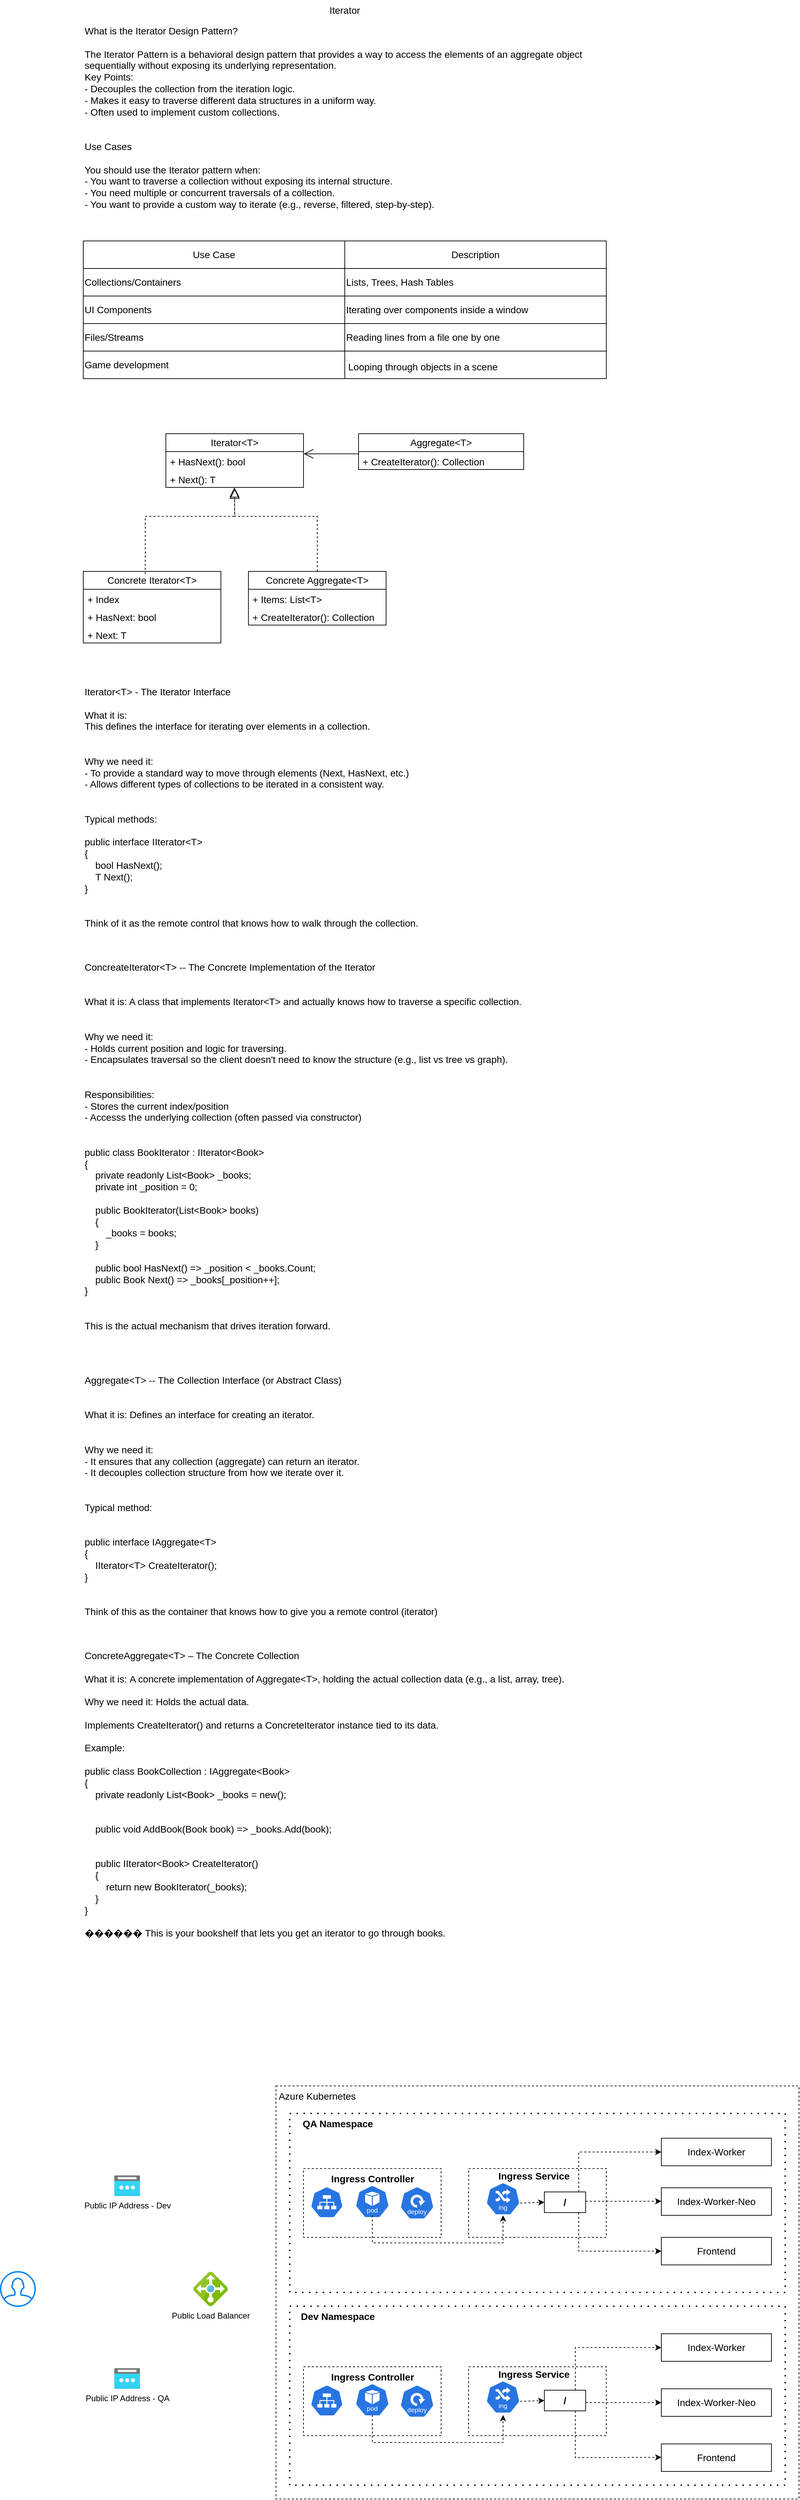 <mxfile version="28.2.1">
  <diagram name="Page-1" id="oCdV6AftA0xOqmWGUbir">
    <mxGraphModel dx="1884" dy="570" grid="1" gridSize="10" guides="1" tooltips="1" connect="1" arrows="1" fold="1" page="1" pageScale="1" pageWidth="850" pageHeight="1100" math="0" shadow="0">
      <root>
        <mxCell id="0" />
        <mxCell id="1" parent="0" />
        <mxCell id="H-K8lQoIFdCgpRTtP1Ap-5" value="" style="rounded=0;whiteSpace=wrap;html=1;fillColor=none;dashed=1;" vertex="1" parent="1">
          <mxGeometry x="320" y="3080" width="760" height="600" as="geometry" />
        </mxCell>
        <mxCell id="H-K8lQoIFdCgpRTtP1Ap-24" value="" style="rounded=0;whiteSpace=wrap;html=1;fillColor=none;dashed=1;dashPattern=1 4;strokeWidth=2;" vertex="1" parent="1">
          <mxGeometry x="340" y="3400" width="720" height="260" as="geometry" />
        </mxCell>
        <mxCell id="H-K8lQoIFdCgpRTtP1Ap-11" value="" style="rounded=0;whiteSpace=wrap;html=1;fillColor=none;dashed=1;" vertex="1" parent="1">
          <mxGeometry x="600" y="3488" width="200" height="100" as="geometry" />
        </mxCell>
        <mxCell id="u4ihdpOaRvYE82nhLXIy-1" value="What is the Iterator Design Pattern?&#xa;&#xa;The Iterator Pattern is a behavioral design pattern that provides a way to access the elements of an aggregate object sequentially without exposing its underlying representation.&#xa;Key Points:&#xa;- Decouples the collection from the iteration logic.&#xa;- Makes it easy to traverse different data structures in a uniform way.&#xa;- Often used to implement custom collections.&#xa;&#xa;&#xa;Use Cases&#xa;&#xa;You should use the Iterator pattern when:&#xa;- You want to traverse a collection without exposing its internal structure.&#xa;- You need multiple or concurrent traversals of a collection.&#xa;- You want to provide a custom way to iterate (e.g., reverse, filtered, step-by-step)." style="text;whiteSpace=wrap;fontSize=14;" parent="1" vertex="1">
          <mxGeometry x="40" y="80" width="800" height="280" as="geometry" />
        </mxCell>
        <mxCell id="u4ihdpOaRvYE82nhLXIy-2" value="&lt;font style=&quot;font-size: 14px;&quot;&gt;Iterator&lt;/font&gt;" style="text;html=1;align=center;verticalAlign=middle;whiteSpace=wrap;rounded=0;" parent="1" vertex="1">
          <mxGeometry x="360" y="50" width="120" height="30" as="geometry" />
        </mxCell>
        <mxCell id="u4ihdpOaRvYE82nhLXIy-35" value="" style="shape=table;startSize=0;container=1;collapsible=0;childLayout=tableLayout;" parent="1" vertex="1">
          <mxGeometry x="40" y="400" width="760" height="200" as="geometry" />
        </mxCell>
        <mxCell id="u4ihdpOaRvYE82nhLXIy-36" value="" style="shape=tableRow;horizontal=0;startSize=0;swimlaneHead=0;swimlaneBody=0;strokeColor=inherit;top=0;left=0;bottom=0;right=0;collapsible=0;dropTarget=0;fillColor=none;points=[[0,0.5],[1,0.5]];portConstraint=eastwest;" parent="u4ihdpOaRvYE82nhLXIy-35" vertex="1">
          <mxGeometry width="760" height="40" as="geometry" />
        </mxCell>
        <mxCell id="u4ihdpOaRvYE82nhLXIy-37" value="&lt;font style=&quot;font-size: 14px;&quot;&gt;Use Case&lt;/font&gt;" style="shape=partialRectangle;html=1;whiteSpace=wrap;connectable=0;strokeColor=inherit;overflow=hidden;fillColor=none;top=0;left=0;bottom=0;right=0;pointerEvents=1;" parent="u4ihdpOaRvYE82nhLXIy-36" vertex="1">
          <mxGeometry width="380" height="40" as="geometry">
            <mxRectangle width="380" height="40" as="alternateBounds" />
          </mxGeometry>
        </mxCell>
        <mxCell id="u4ihdpOaRvYE82nhLXIy-38" value="&lt;font style=&quot;font-size: 14px;&quot;&gt;Description&lt;/font&gt;" style="shape=partialRectangle;html=1;whiteSpace=wrap;connectable=0;strokeColor=inherit;overflow=hidden;fillColor=none;top=0;left=0;bottom=0;right=0;pointerEvents=1;" parent="u4ihdpOaRvYE82nhLXIy-36" vertex="1">
          <mxGeometry x="380" width="380" height="40" as="geometry">
            <mxRectangle width="380" height="40" as="alternateBounds" />
          </mxGeometry>
        </mxCell>
        <mxCell id="u4ihdpOaRvYE82nhLXIy-39" value="" style="shape=tableRow;horizontal=0;startSize=0;swimlaneHead=0;swimlaneBody=0;strokeColor=inherit;top=0;left=0;bottom=0;right=0;collapsible=0;dropTarget=0;fillColor=none;points=[[0,0.5],[1,0.5]];portConstraint=eastwest;" parent="u4ihdpOaRvYE82nhLXIy-35" vertex="1">
          <mxGeometry y="40" width="760" height="40" as="geometry" />
        </mxCell>
        <mxCell id="u4ihdpOaRvYE82nhLXIy-40" value="Collections/Containers" style="shape=partialRectangle;html=1;whiteSpace=wrap;connectable=0;strokeColor=inherit;overflow=hidden;fillColor=none;top=0;left=0;bottom=0;right=0;pointerEvents=1;align=left;fontSize=14;" parent="u4ihdpOaRvYE82nhLXIy-39" vertex="1">
          <mxGeometry width="380" height="40" as="geometry">
            <mxRectangle width="380" height="40" as="alternateBounds" />
          </mxGeometry>
        </mxCell>
        <mxCell id="u4ihdpOaRvYE82nhLXIy-41" value="Lists, Trees, Hash Tables" style="shape=partialRectangle;html=1;whiteSpace=wrap;connectable=0;strokeColor=inherit;overflow=hidden;fillColor=none;top=0;left=0;bottom=0;right=0;pointerEvents=1;align=left;fontSize=14;" parent="u4ihdpOaRvYE82nhLXIy-39" vertex="1">
          <mxGeometry x="380" width="380" height="40" as="geometry">
            <mxRectangle width="380" height="40" as="alternateBounds" />
          </mxGeometry>
        </mxCell>
        <mxCell id="u4ihdpOaRvYE82nhLXIy-42" value="" style="shape=tableRow;horizontal=0;startSize=0;swimlaneHead=0;swimlaneBody=0;strokeColor=inherit;top=0;left=0;bottom=0;right=0;collapsible=0;dropTarget=0;fillColor=none;points=[[0,0.5],[1,0.5]];portConstraint=eastwest;" parent="u4ihdpOaRvYE82nhLXIy-35" vertex="1">
          <mxGeometry y="80" width="760" height="40" as="geometry" />
        </mxCell>
        <mxCell id="u4ihdpOaRvYE82nhLXIy-43" value="UI Components" style="shape=partialRectangle;html=1;whiteSpace=wrap;connectable=0;strokeColor=inherit;overflow=hidden;fillColor=none;top=0;left=0;bottom=0;right=0;pointerEvents=1;align=left;fontSize=14;" parent="u4ihdpOaRvYE82nhLXIy-42" vertex="1">
          <mxGeometry width="380" height="40" as="geometry">
            <mxRectangle width="380" height="40" as="alternateBounds" />
          </mxGeometry>
        </mxCell>
        <mxCell id="u4ihdpOaRvYE82nhLXIy-44" value="Iterating over components inside a window" style="shape=partialRectangle;html=1;whiteSpace=wrap;connectable=0;strokeColor=inherit;overflow=hidden;fillColor=none;top=0;left=0;bottom=0;right=0;pointerEvents=1;align=left;fontSize=14;" parent="u4ihdpOaRvYE82nhLXIy-42" vertex="1">
          <mxGeometry x="380" width="380" height="40" as="geometry">
            <mxRectangle width="380" height="40" as="alternateBounds" />
          </mxGeometry>
        </mxCell>
        <mxCell id="u4ihdpOaRvYE82nhLXIy-45" value="" style="shape=tableRow;horizontal=0;startSize=0;swimlaneHead=0;swimlaneBody=0;strokeColor=inherit;top=0;left=0;bottom=0;right=0;collapsible=0;dropTarget=0;fillColor=none;points=[[0,0.5],[1,0.5]];portConstraint=eastwest;" parent="u4ihdpOaRvYE82nhLXIy-35" vertex="1">
          <mxGeometry y="120" width="760" height="40" as="geometry" />
        </mxCell>
        <mxCell id="u4ihdpOaRvYE82nhLXIy-46" value="Files/Streams" style="shape=partialRectangle;html=1;whiteSpace=wrap;connectable=0;strokeColor=inherit;overflow=hidden;fillColor=none;top=0;left=0;bottom=0;right=0;pointerEvents=1;align=left;fontSize=14;" parent="u4ihdpOaRvYE82nhLXIy-45" vertex="1">
          <mxGeometry width="380" height="40" as="geometry">
            <mxRectangle width="380" height="40" as="alternateBounds" />
          </mxGeometry>
        </mxCell>
        <mxCell id="u4ihdpOaRvYE82nhLXIy-47" value="Reading lines from a file one by one" style="shape=partialRectangle;html=1;whiteSpace=wrap;connectable=0;strokeColor=inherit;overflow=hidden;fillColor=none;top=0;left=0;bottom=0;right=0;pointerEvents=1;align=left;fontSize=14;" parent="u4ihdpOaRvYE82nhLXIy-45" vertex="1">
          <mxGeometry x="380" width="380" height="40" as="geometry">
            <mxRectangle width="380" height="40" as="alternateBounds" />
          </mxGeometry>
        </mxCell>
        <mxCell id="u4ihdpOaRvYE82nhLXIy-48" value="" style="shape=tableRow;horizontal=0;startSize=0;swimlaneHead=0;swimlaneBody=0;strokeColor=inherit;top=0;left=0;bottom=0;right=0;collapsible=0;dropTarget=0;fillColor=none;points=[[0,0.5],[1,0.5]];portConstraint=eastwest;" parent="u4ihdpOaRvYE82nhLXIy-35" vertex="1">
          <mxGeometry y="160" width="760" height="40" as="geometry" />
        </mxCell>
        <mxCell id="u4ihdpOaRvYE82nhLXIy-49" value="Game development" style="shape=partialRectangle;html=1;whiteSpace=wrap;connectable=0;strokeColor=inherit;overflow=hidden;fillColor=none;top=0;left=0;bottom=0;right=0;pointerEvents=1;align=left;fontSize=14;" parent="u4ihdpOaRvYE82nhLXIy-48" vertex="1">
          <mxGeometry width="380" height="40" as="geometry">
            <mxRectangle width="380" height="40" as="alternateBounds" />
          </mxGeometry>
        </mxCell>
        <mxCell id="u4ihdpOaRvYE82nhLXIy-50" value="&lt;table&gt;&lt;tbody&gt;&lt;tr&gt;&lt;td data-col-size=&quot;sm&quot; data-end=&quot;1378&quot; data-start=&quot;1334&quot;&gt;&lt;/td&gt;&lt;/tr&gt;&lt;/tbody&gt;&lt;/table&gt;&lt;table&gt;&lt;tbody&gt;&lt;tr&gt;&lt;td data-col-size=&quot;md&quot; data-end=&quot;1430&quot; data-start=&quot;1378&quot;&gt;Looping through objects in a scene&lt;/td&gt;&lt;/tr&gt;&lt;/tbody&gt;&lt;/table&gt;" style="shape=partialRectangle;html=1;whiteSpace=wrap;connectable=0;strokeColor=inherit;overflow=hidden;fillColor=none;top=0;left=0;bottom=0;right=0;pointerEvents=1;align=left;fontSize=14;" parent="u4ihdpOaRvYE82nhLXIy-48" vertex="1">
          <mxGeometry x="380" width="380" height="40" as="geometry">
            <mxRectangle width="380" height="40" as="alternateBounds" />
          </mxGeometry>
        </mxCell>
        <mxCell id="u4ihdpOaRvYE82nhLXIy-51" value="Iterator&amp;lt;T&amp;gt;" style="swimlane;fontStyle=0;childLayout=stackLayout;horizontal=1;startSize=26;fillColor=none;horizontalStack=0;resizeParent=1;resizeParentMax=0;resizeLast=0;collapsible=1;marginBottom=0;whiteSpace=wrap;html=1;fontSize=14;" parent="1" vertex="1">
          <mxGeometry x="160" y="680" width="200" height="78" as="geometry" />
        </mxCell>
        <mxCell id="u4ihdpOaRvYE82nhLXIy-52" value="+ HasNext(): bool" style="text;strokeColor=none;fillColor=none;align=left;verticalAlign=top;spacingLeft=4;spacingRight=4;overflow=hidden;rotatable=0;points=[[0,0.5],[1,0.5]];portConstraint=eastwest;whiteSpace=wrap;html=1;fontSize=14;" parent="u4ihdpOaRvYE82nhLXIy-51" vertex="1">
          <mxGeometry y="26" width="200" height="26" as="geometry" />
        </mxCell>
        <mxCell id="u4ihdpOaRvYE82nhLXIy-53" value="+ Next(): T" style="text;strokeColor=none;fillColor=none;align=left;verticalAlign=top;spacingLeft=4;spacingRight=4;overflow=hidden;rotatable=0;points=[[0,0.5],[1,0.5]];portConstraint=eastwest;whiteSpace=wrap;html=1;fontSize=14;" parent="u4ihdpOaRvYE82nhLXIy-51" vertex="1">
          <mxGeometry y="52" width="200" height="26" as="geometry" />
        </mxCell>
        <mxCell id="u4ihdpOaRvYE82nhLXIy-55" value="&lt;font style=&quot;font-size: 14px;&quot;&gt;Aggregate&amp;lt;T&amp;gt;&lt;/font&gt;" style="swimlane;fontStyle=0;childLayout=stackLayout;horizontal=1;startSize=26;fillColor=none;horizontalStack=0;resizeParent=1;resizeParentMax=0;resizeLast=0;collapsible=1;marginBottom=0;whiteSpace=wrap;html=1;" parent="1" vertex="1">
          <mxGeometry x="440" y="680" width="240" height="52" as="geometry" />
        </mxCell>
        <mxCell id="u4ihdpOaRvYE82nhLXIy-56" value="&lt;font style=&quot;font-size: 14px;&quot;&gt;+ CreateIterator(): Collection&lt;/font&gt;" style="text;strokeColor=none;fillColor=none;align=left;verticalAlign=top;spacingLeft=4;spacingRight=4;overflow=hidden;rotatable=0;points=[[0,0.5],[1,0.5]];portConstraint=eastwest;whiteSpace=wrap;html=1;" parent="u4ihdpOaRvYE82nhLXIy-55" vertex="1">
          <mxGeometry y="26" width="240" height="26" as="geometry" />
        </mxCell>
        <mxCell id="u4ihdpOaRvYE82nhLXIy-59" value="Concrete Iterator&amp;lt;T&amp;gt;" style="swimlane;fontStyle=0;childLayout=stackLayout;horizontal=1;startSize=26;fillColor=none;horizontalStack=0;resizeParent=1;resizeParentMax=0;resizeLast=0;collapsible=1;marginBottom=0;whiteSpace=wrap;html=1;fontSize=14;" parent="1" vertex="1">
          <mxGeometry x="40" y="880" width="200" height="104" as="geometry" />
        </mxCell>
        <mxCell id="u4ihdpOaRvYE82nhLXIy-60" value="+ Index" style="text;strokeColor=none;fillColor=none;align=left;verticalAlign=top;spacingLeft=4;spacingRight=4;overflow=hidden;rotatable=0;points=[[0,0.5],[1,0.5]];portConstraint=eastwest;whiteSpace=wrap;html=1;fontSize=14;" parent="u4ihdpOaRvYE82nhLXIy-59" vertex="1">
          <mxGeometry y="26" width="200" height="26" as="geometry" />
        </mxCell>
        <mxCell id="u4ihdpOaRvYE82nhLXIy-61" value="+ HasNext: bool" style="text;strokeColor=none;fillColor=none;align=left;verticalAlign=top;spacingLeft=4;spacingRight=4;overflow=hidden;rotatable=0;points=[[0,0.5],[1,0.5]];portConstraint=eastwest;whiteSpace=wrap;html=1;fontSize=14;" parent="u4ihdpOaRvYE82nhLXIy-59" vertex="1">
          <mxGeometry y="52" width="200" height="26" as="geometry" />
        </mxCell>
        <mxCell id="u4ihdpOaRvYE82nhLXIy-62" value="+ Next: T" style="text;strokeColor=none;fillColor=none;align=left;verticalAlign=top;spacingLeft=4;spacingRight=4;overflow=hidden;rotatable=0;points=[[0,0.5],[1,0.5]];portConstraint=eastwest;whiteSpace=wrap;html=1;fontSize=14;" parent="u4ihdpOaRvYE82nhLXIy-59" vertex="1">
          <mxGeometry y="78" width="200" height="26" as="geometry" />
        </mxCell>
        <mxCell id="u4ihdpOaRvYE82nhLXIy-63" value="&lt;font style=&quot;font-size: 14px;&quot;&gt;Concrete Aggregate&amp;lt;T&amp;gt;&lt;/font&gt;" style="swimlane;fontStyle=0;childLayout=stackLayout;horizontal=1;startSize=26;fillColor=none;horizontalStack=0;resizeParent=1;resizeParentMax=0;resizeLast=0;collapsible=1;marginBottom=0;whiteSpace=wrap;html=1;" parent="1" vertex="1">
          <mxGeometry x="280" y="880" width="200" height="78" as="geometry" />
        </mxCell>
        <mxCell id="u4ihdpOaRvYE82nhLXIy-64" value="+ Items: List&amp;lt;T&amp;gt;" style="text;strokeColor=none;fillColor=none;align=left;verticalAlign=top;spacingLeft=4;spacingRight=4;overflow=hidden;rotatable=0;points=[[0,0.5],[1,0.5]];portConstraint=eastwest;whiteSpace=wrap;html=1;fontSize=14;" parent="u4ihdpOaRvYE82nhLXIy-63" vertex="1">
          <mxGeometry y="26" width="200" height="26" as="geometry" />
        </mxCell>
        <mxCell id="u4ihdpOaRvYE82nhLXIy-65" value="+ CreateIterator(): Collection" style="text;strokeColor=none;fillColor=none;align=left;verticalAlign=top;spacingLeft=4;spacingRight=4;overflow=hidden;rotatable=0;points=[[0,0.5],[1,0.5]];portConstraint=eastwest;whiteSpace=wrap;html=1;fontSize=14;" parent="u4ihdpOaRvYE82nhLXIy-63" vertex="1">
          <mxGeometry y="52" width="200" height="26" as="geometry" />
        </mxCell>
        <mxCell id="u4ihdpOaRvYE82nhLXIy-67" value="" style="endArrow=block;dashed=1;endFill=0;endSize=12;html=1;rounded=0;entryX=0.498;entryY=0.846;entryDx=0;entryDy=0;entryPerimeter=0;" parent="1" edge="1">
          <mxGeometry width="160" relative="1" as="geometry">
            <mxPoint x="130" y="884" as="sourcePoint" />
            <mxPoint x="259.6" y="757.996" as="targetPoint" />
            <Array as="points">
              <mxPoint x="130" y="800" />
              <mxPoint x="260" y="800" />
            </Array>
          </mxGeometry>
        </mxCell>
        <mxCell id="u4ihdpOaRvYE82nhLXIy-68" value="" style="endArrow=block;dashed=1;endFill=0;endSize=12;html=1;rounded=0;exitX=0.5;exitY=0;exitDx=0;exitDy=0;" parent="1" source="u4ihdpOaRvYE82nhLXIy-63" edge="1">
          <mxGeometry width="160" relative="1" as="geometry">
            <mxPoint x="350" y="790" as="sourcePoint" />
            <mxPoint x="260" y="760" as="targetPoint" />
            <Array as="points">
              <mxPoint x="380" y="800" />
              <mxPoint x="260" y="800" />
            </Array>
          </mxGeometry>
        </mxCell>
        <mxCell id="u4ihdpOaRvYE82nhLXIy-69" value="" style="endArrow=open;endFill=1;endSize=12;html=1;rounded=0;exitX=0.002;exitY=0.123;exitDx=0;exitDy=0;exitPerimeter=0;entryX=1.002;entryY=0.123;entryDx=0;entryDy=0;entryPerimeter=0;" parent="1" source="u4ihdpOaRvYE82nhLXIy-56" target="u4ihdpOaRvYE82nhLXIy-52" edge="1">
          <mxGeometry width="160" relative="1" as="geometry">
            <mxPoint x="350" y="790" as="sourcePoint" />
            <mxPoint x="510" y="790" as="targetPoint" />
          </mxGeometry>
        </mxCell>
        <mxCell id="u4ihdpOaRvYE82nhLXIy-70" value="Iterator&lt;T&gt; - The Iterator Interface &#xa;&#xa;What it is:&#xa;This defines the interface for iterating over elements in a collection.&#xa;&#xa;&#xa;Why we need it:&#xa;- To provide a standard way to move through elements (Next, HasNext, etc.)&#xa;- Allows different types of collections to be iterated in a consistent way.&#xa;&#xa;&#xa;Typical methods:&#xa;&#xa;public interface IIterator&lt;T&gt;&#xa;{&#xa;    bool HasNext();&#xa;    T Next();&#xa;}&#xa;&#xa;&#xa;Think of it as the remote control that knows how to walk through the collection." style="text;whiteSpace=wrap;fontSize=14;" parent="1" vertex="1">
          <mxGeometry x="40" y="1040" width="800" height="400" as="geometry" />
        </mxCell>
        <mxCell id="u4ihdpOaRvYE82nhLXIy-71" value="ConcreateIterator&lt;T&gt; -- The Concrete Implementation of the Iterator &#xa;&#xa;&#xa;What it is: A class that implements Iterator&lt;T&gt; and actually knows how to traverse a specific collection.&#xa;&#xa;&#xa;Why we need it:&#xa;- Holds current position and logic for traversing.&#xa;- Encapsulates traversal so the client doesn&#39;t need to know the structure (e.g., list vs tree vs graph).&#xa;&#xa;&#xa;Responsibilities:&#xa;- Stores the current index/position&#xa;- Accesss the underlying collection (often passed via constructor)&#xa;&#xa;&#xa;public class BookIterator : IIterator&lt;Book&gt; &#xa;{&#xa;    private readonly List&lt;Book&gt; _books;&#xa;    private int _position = 0; &#xa;    &#xa;    public BookIterator(List&lt;Book&gt; books) &#xa;    {&#xa;        _books = books;&#xa;    }&#xa;    &#xa;    public bool HasNext() =&gt; _position &lt; _books.Count;&#xa;    public Book Next() =&gt; _books[_position++];    &#xa;}&#xa;&#xa;&#xa;This is the actual mechanism that drives iteration forward." style="text;whiteSpace=wrap;fontSize=14;" parent="1" vertex="1">
          <mxGeometry x="40" y="1440" width="760" height="560" as="geometry" />
        </mxCell>
        <mxCell id="u4ihdpOaRvYE82nhLXIy-72" value="Aggregate&lt;T&gt; -- The Collection Interface (or Abstract Class)&#xa;&#xa;&#xa;What it is: Defines an interface for creating an iterator.&#xa;&#xa;&#xa;Why we need it: &#xa;- It ensures that any collection (aggregate) can return an iterator.&#xa;- It decouples collection structure from how we iterate over it.&#xa;&#xa;&#xa;Typical method:&#xa;&#xa;&#xa;public interface IAggregate&lt;T&gt; &#xa;{&#xa;    IIterator&lt;T&gt; CreateIterator();&#xa;}&#xa;&#xa;&#xa;Think of this as the container that knows how to give you a remote control (iterator)" style="text;whiteSpace=wrap;fontSize=14;" parent="1" vertex="1">
          <mxGeometry x="40" y="2040" width="760" height="360" as="geometry" />
        </mxCell>
        <mxCell id="u4ihdpOaRvYE82nhLXIy-73" value="ConcreteAggregate&lt;T&gt; – The Concrete Collection&#xa;&#xa;What it is: A concrete implementation of Aggregate&lt;T&gt;, holding the actual collection data (e.g., a list, array, tree).&#xa;&#xa;Why we need it: Holds the actual data.&#xa;&#xa;Implements CreateIterator() and returns a ConcreteIterator instance tied to its data.&#xa;&#xa;Example:&#xa;&#xa;public class BookCollection : IAggregate&lt;Book&gt;&#xa;{&#xa;    private readonly List&lt;Book&gt; _books = new();&#xa;&#xa;&#xa;    public void AddBook(Book book) =&gt; _books.Add(book);&#xa;&#xa;&#xa;    public IIterator&lt;Book&gt; CreateIterator()&#xa;    {&#xa;        return new BookIterator(_books);&#xa;    }&#xa;}&#xa;&#xa;������ This is your bookshelf that lets you get an iterator to go through books." style="text;whiteSpace=wrap;fontSize=14;" parent="1" vertex="1">
          <mxGeometry x="40" y="2440" width="800" height="440" as="geometry" />
        </mxCell>
        <mxCell id="H-K8lQoIFdCgpRTtP1Ap-1" value="" style="html=1;verticalLabelPosition=bottom;align=center;labelBackgroundColor=#ffffff;verticalAlign=top;strokeWidth=2;strokeColor=#0080F0;shadow=0;dashed=0;shape=mxgraph.ios7.icons.user;" vertex="1" parent="1">
          <mxGeometry x="-80" y="3350" width="50" height="50" as="geometry" />
        </mxCell>
        <mxCell id="H-K8lQoIFdCgpRTtP1Ap-2" value="Public IP Address - Dev" style="image;aspect=fixed;html=1;points=[];align=center;fontSize=12;image=img/lib/azure2/networking/Public_IP_Addresses.svg;" vertex="1" parent="1">
          <mxGeometry x="85" y="3210" width="37.5" height="30" as="geometry" />
        </mxCell>
        <mxCell id="H-K8lQoIFdCgpRTtP1Ap-3" value="Public IP Address - QA" style="image;aspect=fixed;html=1;points=[];align=center;fontSize=12;image=img/lib/azure2/networking/Public_IP_Addresses.svg;" vertex="1" parent="1">
          <mxGeometry x="85" y="3490" width="37.5" height="30" as="geometry" />
        </mxCell>
        <mxCell id="H-K8lQoIFdCgpRTtP1Ap-4" value="Public Load Balancer" style="image;sketch=0;aspect=fixed;html=1;points=[];align=center;fontSize=12;image=img/lib/mscae/Load_Balancer_feature.svg;" vertex="1" parent="1">
          <mxGeometry x="200" y="3350" width="50" height="50" as="geometry" />
        </mxCell>
        <mxCell id="H-K8lQoIFdCgpRTtP1Ap-6" value="" style="rounded=0;whiteSpace=wrap;html=1;fillColor=none;dashed=1;" vertex="1" parent="1">
          <mxGeometry x="360" y="3488" width="200" height="100" as="geometry" />
        </mxCell>
        <mxCell id="H-K8lQoIFdCgpRTtP1Ap-7" value="" style="aspect=fixed;sketch=0;html=1;dashed=0;whitespace=wrap;verticalLabelPosition=bottom;verticalAlign=top;fillColor=#2875E2;strokeColor=#ffffff;points=[[0.005,0.63,0],[0.1,0.2,0],[0.9,0.2,0],[0.5,0,0],[0.995,0.63,0],[0.72,0.99,0],[0.5,1,0],[0.28,0.99,0]];shape=mxgraph.kubernetes.icon2;prIcon=svc" vertex="1" parent="1">
          <mxGeometry x="370" y="3514" width="47.91" height="46" as="geometry" />
        </mxCell>
        <mxCell id="H-K8lQoIFdCgpRTtP1Ap-8" value="" style="aspect=fixed;sketch=0;html=1;dashed=0;whitespace=wrap;verticalLabelPosition=bottom;verticalAlign=top;fillColor=#2875E2;strokeColor=#ffffff;points=[[0.005,0.63,0],[0.1,0.2,0],[0.9,0.2,0],[0.5,0,0],[0.995,0.63,0],[0.72,0.99,0],[0.5,1,0],[0.28,0.99,0]];shape=mxgraph.kubernetes.icon2;kubernetesLabel=1;prIcon=pod" vertex="1" parent="1">
          <mxGeometry x="435" y="3512" width="50" height="48" as="geometry" />
        </mxCell>
        <mxCell id="H-K8lQoIFdCgpRTtP1Ap-9" value="" style="aspect=fixed;sketch=0;html=1;dashed=0;whitespace=wrap;verticalLabelPosition=bottom;verticalAlign=top;fillColor=#2875E2;strokeColor=#ffffff;points=[[0.005,0.63,0],[0.1,0.2,0],[0.9,0.2,0],[0.5,0,0],[0.995,0.63,0],[0.72,0.99,0],[0.5,1,0],[0.28,0.99,0]];shape=mxgraph.kubernetes.icon2;kubernetesLabel=1;prIcon=deploy" vertex="1" parent="1">
          <mxGeometry x="500" y="3514" width="50" height="48" as="geometry" />
        </mxCell>
        <mxCell id="H-K8lQoIFdCgpRTtP1Ap-10" value="" style="aspect=fixed;sketch=0;html=1;dashed=0;whitespace=wrap;verticalLabelPosition=bottom;verticalAlign=top;fillColor=#2875E2;strokeColor=#ffffff;points=[[0.005,0.63,0],[0.1,0.2,0],[0.9,0.2,0],[0.5,0,0],[0.995,0.63,0],[0.72,0.99,0],[0.5,1,0],[0.28,0.99,0]];shape=mxgraph.kubernetes.icon2;kubernetesLabel=1;prIcon=ing" vertex="1" parent="1">
          <mxGeometry x="625" y="3508" width="50" height="48" as="geometry" />
        </mxCell>
        <mxCell id="H-K8lQoIFdCgpRTtP1Ap-12" value="&lt;b&gt;&lt;font style=&quot;font-size: 14px;&quot;&gt;Ingress Controller&lt;/font&gt;&lt;/b&gt;" style="text;html=1;align=center;verticalAlign=middle;whiteSpace=wrap;rounded=0;" vertex="1" parent="1">
          <mxGeometry x="387.5" y="3488" width="145" height="30" as="geometry" />
        </mxCell>
        <mxCell id="H-K8lQoIFdCgpRTtP1Ap-13" value="&lt;b&gt;&lt;font style=&quot;font-size: 14px;&quot;&gt;Ingress Service&lt;/font&gt;&lt;/b&gt;" style="text;html=1;align=center;verticalAlign=middle;whiteSpace=wrap;rounded=0;" vertex="1" parent="1">
          <mxGeometry x="640" y="3484" width="110" height="30" as="geometry" />
        </mxCell>
        <mxCell id="H-K8lQoIFdCgpRTtP1Ap-14" value="" style="endArrow=classic;html=1;rounded=0;dashed=1;strokeWidth=1;" edge="1" parent="1">
          <mxGeometry width="50" height="50" relative="1" as="geometry">
            <mxPoint x="460" y="3558" as="sourcePoint" />
            <mxPoint x="650" y="3558" as="targetPoint" />
            <Array as="points">
              <mxPoint x="460" y="3598" />
              <mxPoint x="650" y="3598" />
            </Array>
          </mxGeometry>
        </mxCell>
        <mxCell id="H-K8lQoIFdCgpRTtP1Ap-15" value="&lt;font style=&quot;font-size: 14px;&quot;&gt;&lt;b&gt;/&lt;/b&gt;&lt;/font&gt;" style="rounded=0;whiteSpace=wrap;html=1;" vertex="1" parent="1">
          <mxGeometry x="710" y="3522" width="60" height="30" as="geometry" />
        </mxCell>
        <mxCell id="H-K8lQoIFdCgpRTtP1Ap-16" value="" style="endArrow=classic;html=1;rounded=0;exitX=0.995;exitY=0.63;exitDx=0;exitDy=0;exitPerimeter=0;entryX=0;entryY=0.5;entryDx=0;entryDy=0;dashed=1;" edge="1" parent="1" source="H-K8lQoIFdCgpRTtP1Ap-10" target="H-K8lQoIFdCgpRTtP1Ap-15">
          <mxGeometry width="50" height="50" relative="1" as="geometry">
            <mxPoint x="673" y="3485" as="sourcePoint" />
            <mxPoint x="723" y="3435" as="targetPoint" />
          </mxGeometry>
        </mxCell>
        <mxCell id="H-K8lQoIFdCgpRTtP1Ap-17" value="&lt;font style=&quot;font-size: 14px;&quot;&gt;Azure Kubernetes&lt;/font&gt;" style="text;html=1;align=center;verticalAlign=middle;whiteSpace=wrap;rounded=0;" vertex="1" parent="1">
          <mxGeometry x="320" y="3080" width="120" height="30" as="geometry" />
        </mxCell>
        <mxCell id="H-K8lQoIFdCgpRTtP1Ap-18" value="&lt;font style=&quot;font-size: 14px;&quot;&gt;Index-Worker&lt;/font&gt;" style="rounded=0;whiteSpace=wrap;html=1;" vertex="1" parent="1">
          <mxGeometry x="880" y="3440" width="160" height="40" as="geometry" />
        </mxCell>
        <mxCell id="H-K8lQoIFdCgpRTtP1Ap-19" value="&lt;font style=&quot;font-size: 14px;&quot;&gt;Index-Worker-Neo&lt;/font&gt;" style="rounded=0;whiteSpace=wrap;html=1;" vertex="1" parent="1">
          <mxGeometry x="880" y="3520" width="160" height="40" as="geometry" />
        </mxCell>
        <mxCell id="H-K8lQoIFdCgpRTtP1Ap-20" value="&lt;font style=&quot;font-size: 14px;&quot;&gt;Frontend&lt;/font&gt;" style="rounded=0;whiteSpace=wrap;html=1;" vertex="1" parent="1">
          <mxGeometry x="880" y="3600" width="160" height="40" as="geometry" />
        </mxCell>
        <mxCell id="H-K8lQoIFdCgpRTtP1Ap-21" value="" style="endArrow=classic;html=1;rounded=0;entryX=0;entryY=0.5;entryDx=0;entryDy=0;exitX=0.75;exitY=0;exitDx=0;exitDy=0;dashed=1;" edge="1" parent="1" source="H-K8lQoIFdCgpRTtP1Ap-15" target="H-K8lQoIFdCgpRTtP1Ap-18">
          <mxGeometry width="50" height="50" relative="1" as="geometry">
            <mxPoint x="770" y="3522" as="sourcePoint" />
            <mxPoint x="820" y="3472" as="targetPoint" />
            <Array as="points">
              <mxPoint x="755" y="3460" />
            </Array>
          </mxGeometry>
        </mxCell>
        <mxCell id="H-K8lQoIFdCgpRTtP1Ap-22" value="" style="endArrow=classic;html=1;rounded=0;entryX=0;entryY=0.5;entryDx=0;entryDy=0;dashed=1;" edge="1" parent="1" target="H-K8lQoIFdCgpRTtP1Ap-19">
          <mxGeometry width="50" height="50" relative="1" as="geometry">
            <mxPoint x="770" y="3540" as="sourcePoint" />
            <mxPoint x="820" y="3490" as="targetPoint" />
          </mxGeometry>
        </mxCell>
        <mxCell id="H-K8lQoIFdCgpRTtP1Ap-23" value="" style="endArrow=classic;html=1;rounded=0;entryX=0;entryY=0.5;entryDx=0;entryDy=0;dashed=1;exitX=0.75;exitY=1;exitDx=0;exitDy=0;" edge="1" parent="1" source="H-K8lQoIFdCgpRTtP1Ap-15">
          <mxGeometry width="50" height="50" relative="1" as="geometry">
            <mxPoint x="770" y="3619.5" as="sourcePoint" />
            <mxPoint x="880" y="3619.5" as="targetPoint" />
            <Array as="points">
              <mxPoint x="755" y="3620" />
            </Array>
          </mxGeometry>
        </mxCell>
        <mxCell id="H-K8lQoIFdCgpRTtP1Ap-25" value="&lt;font style=&quot;font-size: 14px;&quot;&gt;&lt;b&gt;Dev Namespace&lt;/b&gt;&lt;/font&gt;" style="text;html=1;align=center;verticalAlign=middle;whiteSpace=wrap;rounded=0;" vertex="1" parent="1">
          <mxGeometry x="340" y="3400" width="140" height="30" as="geometry" />
        </mxCell>
        <mxCell id="H-K8lQoIFdCgpRTtP1Ap-28" value="" style="rounded=0;whiteSpace=wrap;html=1;fillColor=none;dashed=1;dashPattern=1 4;strokeWidth=2;" vertex="1" parent="1">
          <mxGeometry x="340" y="3120" width="720" height="260" as="geometry" />
        </mxCell>
        <mxCell id="H-K8lQoIFdCgpRTtP1Ap-29" value="&lt;font style=&quot;font-size: 14px;&quot;&gt;&lt;b&gt;QA Namespace&lt;/b&gt;&lt;/font&gt;" style="text;html=1;align=center;verticalAlign=middle;whiteSpace=wrap;rounded=0;" vertex="1" parent="1">
          <mxGeometry x="340" y="3120" width="140" height="30" as="geometry" />
        </mxCell>
        <mxCell id="H-K8lQoIFdCgpRTtP1Ap-30" value="" style="rounded=0;whiteSpace=wrap;html=1;fillColor=none;dashed=1;" vertex="1" parent="1">
          <mxGeometry x="360" y="3200" width="200" height="100" as="geometry" />
        </mxCell>
        <mxCell id="H-K8lQoIFdCgpRTtP1Ap-31" value="" style="aspect=fixed;sketch=0;html=1;dashed=0;whitespace=wrap;verticalLabelPosition=bottom;verticalAlign=top;fillColor=#2875E2;strokeColor=#ffffff;points=[[0.005,0.63,0],[0.1,0.2,0],[0.9,0.2,0],[0.5,0,0],[0.995,0.63,0],[0.72,0.99,0],[0.5,1,0],[0.28,0.99,0]];shape=mxgraph.kubernetes.icon2;prIcon=svc" vertex="1" parent="1">
          <mxGeometry x="370" y="3226" width="47.91" height="46" as="geometry" />
        </mxCell>
        <mxCell id="H-K8lQoIFdCgpRTtP1Ap-32" value="" style="aspect=fixed;sketch=0;html=1;dashed=0;whitespace=wrap;verticalLabelPosition=bottom;verticalAlign=top;fillColor=#2875E2;strokeColor=#ffffff;points=[[0.005,0.63,0],[0.1,0.2,0],[0.9,0.2,0],[0.5,0,0],[0.995,0.63,0],[0.72,0.99,0],[0.5,1,0],[0.28,0.99,0]];shape=mxgraph.kubernetes.icon2;kubernetesLabel=1;prIcon=pod" vertex="1" parent="1">
          <mxGeometry x="435" y="3224" width="50" height="48" as="geometry" />
        </mxCell>
        <mxCell id="H-K8lQoIFdCgpRTtP1Ap-33" value="" style="aspect=fixed;sketch=0;html=1;dashed=0;whitespace=wrap;verticalLabelPosition=bottom;verticalAlign=top;fillColor=#2875E2;strokeColor=#ffffff;points=[[0.005,0.63,0],[0.1,0.2,0],[0.9,0.2,0],[0.5,0,0],[0.995,0.63,0],[0.72,0.99,0],[0.5,1,0],[0.28,0.99,0]];shape=mxgraph.kubernetes.icon2;kubernetesLabel=1;prIcon=deploy" vertex="1" parent="1">
          <mxGeometry x="500" y="3226" width="50" height="48" as="geometry" />
        </mxCell>
        <mxCell id="H-K8lQoIFdCgpRTtP1Ap-34" value="&lt;b&gt;&lt;font style=&quot;font-size: 14px;&quot;&gt;Ingress Controller&lt;/font&gt;&lt;/b&gt;" style="text;html=1;align=center;verticalAlign=middle;whiteSpace=wrap;rounded=0;" vertex="1" parent="1">
          <mxGeometry x="387.5" y="3200" width="145" height="30" as="geometry" />
        </mxCell>
        <mxCell id="H-K8lQoIFdCgpRTtP1Ap-35" value="" style="rounded=0;whiteSpace=wrap;html=1;fillColor=none;dashed=1;" vertex="1" parent="1">
          <mxGeometry x="600" y="3200" width="200" height="100" as="geometry" />
        </mxCell>
        <mxCell id="H-K8lQoIFdCgpRTtP1Ap-36" value="" style="aspect=fixed;sketch=0;html=1;dashed=0;whitespace=wrap;verticalLabelPosition=bottom;verticalAlign=top;fillColor=#2875E2;strokeColor=#ffffff;points=[[0.005,0.63,0],[0.1,0.2,0],[0.9,0.2,0],[0.5,0,0],[0.995,0.63,0],[0.72,0.99,0],[0.5,1,0],[0.28,0.99,0]];shape=mxgraph.kubernetes.icon2;kubernetesLabel=1;prIcon=ing" vertex="1" parent="1">
          <mxGeometry x="625" y="3220" width="50" height="48" as="geometry" />
        </mxCell>
        <mxCell id="H-K8lQoIFdCgpRTtP1Ap-37" value="&lt;b&gt;&lt;font style=&quot;font-size: 14px;&quot;&gt;Ingress Service&lt;/font&gt;&lt;/b&gt;" style="text;html=1;align=center;verticalAlign=middle;whiteSpace=wrap;rounded=0;" vertex="1" parent="1">
          <mxGeometry x="640" y="3196" width="110" height="30" as="geometry" />
        </mxCell>
        <mxCell id="H-K8lQoIFdCgpRTtP1Ap-38" value="&lt;font style=&quot;font-size: 14px;&quot;&gt;&lt;b&gt;/&lt;/b&gt;&lt;/font&gt;" style="rounded=0;whiteSpace=wrap;html=1;" vertex="1" parent="1">
          <mxGeometry x="710" y="3234" width="60" height="30" as="geometry" />
        </mxCell>
        <mxCell id="H-K8lQoIFdCgpRTtP1Ap-39" value="" style="endArrow=classic;html=1;rounded=0;exitX=0.995;exitY=0.63;exitDx=0;exitDy=0;exitPerimeter=0;entryX=0;entryY=0.5;entryDx=0;entryDy=0;dashed=1;" edge="1" parent="1" source="H-K8lQoIFdCgpRTtP1Ap-36" target="H-K8lQoIFdCgpRTtP1Ap-38">
          <mxGeometry width="50" height="50" relative="1" as="geometry">
            <mxPoint x="673" y="3197" as="sourcePoint" />
            <mxPoint x="723" y="3147" as="targetPoint" />
          </mxGeometry>
        </mxCell>
        <mxCell id="H-K8lQoIFdCgpRTtP1Ap-40" value="&lt;font style=&quot;font-size: 14px;&quot;&gt;Index-Worker&lt;/font&gt;" style="rounded=0;whiteSpace=wrap;html=1;" vertex="1" parent="1">
          <mxGeometry x="880" y="3156" width="160" height="40" as="geometry" />
        </mxCell>
        <mxCell id="H-K8lQoIFdCgpRTtP1Ap-41" value="&lt;font style=&quot;font-size: 14px;&quot;&gt;Index-Worker-Neo&lt;/font&gt;" style="rounded=0;whiteSpace=wrap;html=1;" vertex="1" parent="1">
          <mxGeometry x="880" y="3228" width="160" height="40" as="geometry" />
        </mxCell>
        <mxCell id="H-K8lQoIFdCgpRTtP1Ap-42" value="&lt;font style=&quot;font-size: 14px;&quot;&gt;Frontend&lt;/font&gt;" style="rounded=0;whiteSpace=wrap;html=1;" vertex="1" parent="1">
          <mxGeometry x="880" y="3300" width="160" height="40" as="geometry" />
        </mxCell>
        <mxCell id="H-K8lQoIFdCgpRTtP1Ap-43" value="" style="endArrow=classic;html=1;rounded=0;dashed=1;strokeWidth=1;" edge="1" parent="1">
          <mxGeometry width="50" height="50" relative="1" as="geometry">
            <mxPoint x="460" y="3268" as="sourcePoint" />
            <mxPoint x="650" y="3268" as="targetPoint" />
            <Array as="points">
              <mxPoint x="460" y="3308" />
              <mxPoint x="650" y="3308" />
            </Array>
          </mxGeometry>
        </mxCell>
        <mxCell id="H-K8lQoIFdCgpRTtP1Ap-44" value="" style="endArrow=classic;html=1;rounded=0;entryX=0;entryY=0.5;entryDx=0;entryDy=0;exitX=0.75;exitY=0;exitDx=0;exitDy=0;dashed=1;" edge="1" parent="1" target="H-K8lQoIFdCgpRTtP1Ap-40">
          <mxGeometry width="50" height="50" relative="1" as="geometry">
            <mxPoint x="760" y="3234" as="sourcePoint" />
            <mxPoint x="885" y="3172" as="targetPoint" />
            <Array as="points">
              <mxPoint x="760" y="3176" />
            </Array>
          </mxGeometry>
        </mxCell>
        <mxCell id="H-K8lQoIFdCgpRTtP1Ap-45" value="" style="endArrow=classic;html=1;rounded=0;entryX=0;entryY=0.5;entryDx=0;entryDy=0;dashed=1;" edge="1" parent="1">
          <mxGeometry width="50" height="50" relative="1" as="geometry">
            <mxPoint x="770" y="3247.5" as="sourcePoint" />
            <mxPoint x="880" y="3247.5" as="targetPoint" />
          </mxGeometry>
        </mxCell>
        <mxCell id="H-K8lQoIFdCgpRTtP1Ap-46" value="" style="endArrow=classic;html=1;rounded=0;entryX=0;entryY=0.5;entryDx=0;entryDy=0;dashed=1;exitX=0.75;exitY=1;exitDx=0;exitDy=0;" edge="1" parent="1" target="H-K8lQoIFdCgpRTtP1Ap-42">
          <mxGeometry width="50" height="50" relative="1" as="geometry">
            <mxPoint x="760" y="3264" as="sourcePoint" />
            <mxPoint x="885" y="3331.5" as="targetPoint" />
            <Array as="points">
              <mxPoint x="760" y="3320" />
            </Array>
          </mxGeometry>
        </mxCell>
      </root>
    </mxGraphModel>
  </diagram>
</mxfile>
